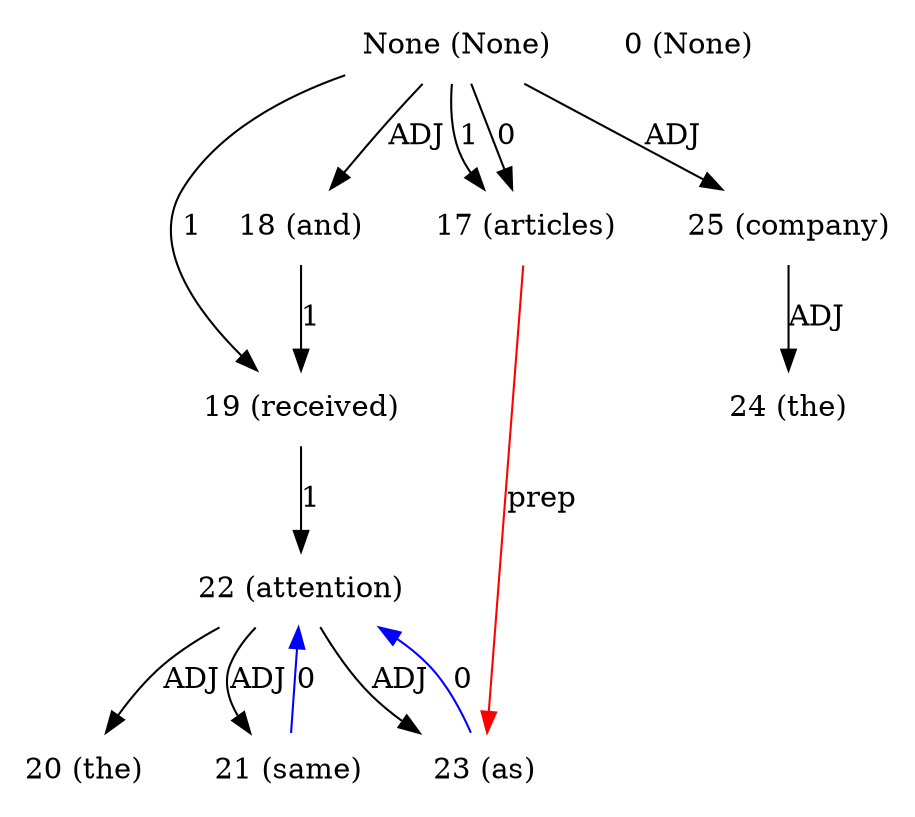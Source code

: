 digraph G{
edge [dir=forward]
node [shape=plaintext]

None [label="None (None)"]
None -> 19 [label="1"]
None [label="None (None)"]
None -> 18 [label="ADJ"]
None [label="None (None)"]
None -> 17 [label="1"]
None [label="None (None)"]
None -> 17 [label="0"]
None [label="None (None)"]
None -> 25 [label="ADJ"]
0 [label="0 (None)"]
17 [label="17 (articles)"]
18 [label="18 (and)"]
18 -> 19 [label="1"]
19 [label="19 (received)"]
19 -> 22 [label="1"]
20 [label="20 (the)"]
21 [label="21 (same)"]
21 -> 22 [label="0", color="blue"]
22 [label="22 (attention)"]
22 -> 20 [label="ADJ"]
22 -> 21 [label="ADJ"]
22 -> 23 [label="ADJ"]
23 [label="23 (as)"]
23 -> 22 [label="0", color="blue"]
17 -> 23 [label="prep", color="red"]
24 [label="24 (the)"]
25 [label="25 (company)"]
25 -> 24 [label="ADJ"]
}
